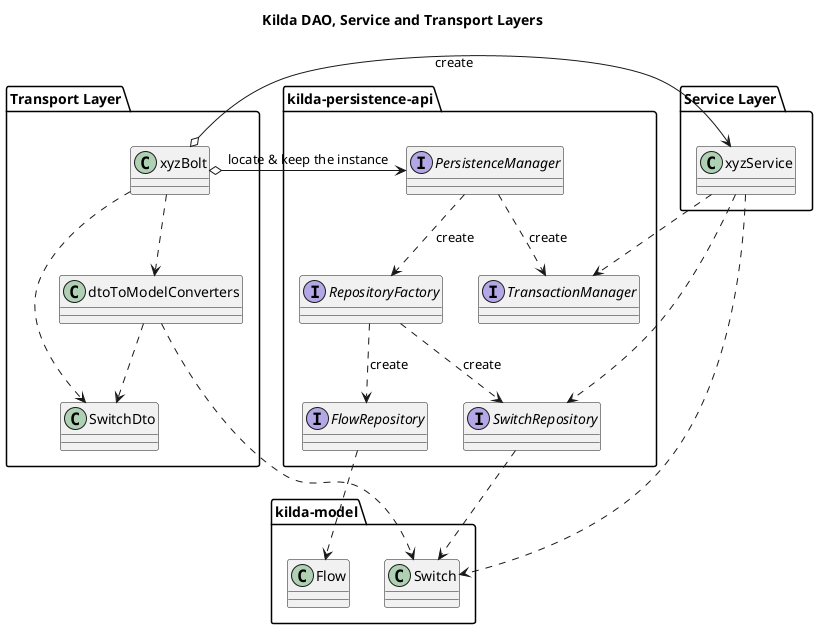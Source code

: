 @startuml

title Kilda DAO, Service and Transport Layers

package "kilda-model" {
    class Flow
    class Switch
}

package "kilda-persistence-api" {
    interface PersistenceManager
    interface TransactionManager
    interface RepositoryFactory
    interface FlowRepository
    interface SwitchRepository

    PersistenceManager ..> TransactionManager : create
    PersistenceManager ..> RepositoryFactory : create

    RepositoryFactory ..> FlowRepository : create
    RepositoryFactory ..> SwitchRepository : create

    FlowRepository ..> Flow
    SwitchRepository ..> Switch
}

package "Service Layer" {
    class xyzService

    xyzService ..> Switch
    xyzService ..> TransactionManager
    xyzService ..> SwitchRepository
}

package "Transport Layer" {
    class xyzBolt
    class dtoToModelConverters
    class SwitchDto

    xyzBolt o-> "PersistenceManager" : locate & keep the instance
    xyzBolt o-> xyzService : create
    xyzBolt ..> dtoToModelConverters
    xyzBolt ..> SwitchDto
    dtoToModelConverters ..> Switch
    dtoToModelConverters ..> SwitchDto
}
@enduml